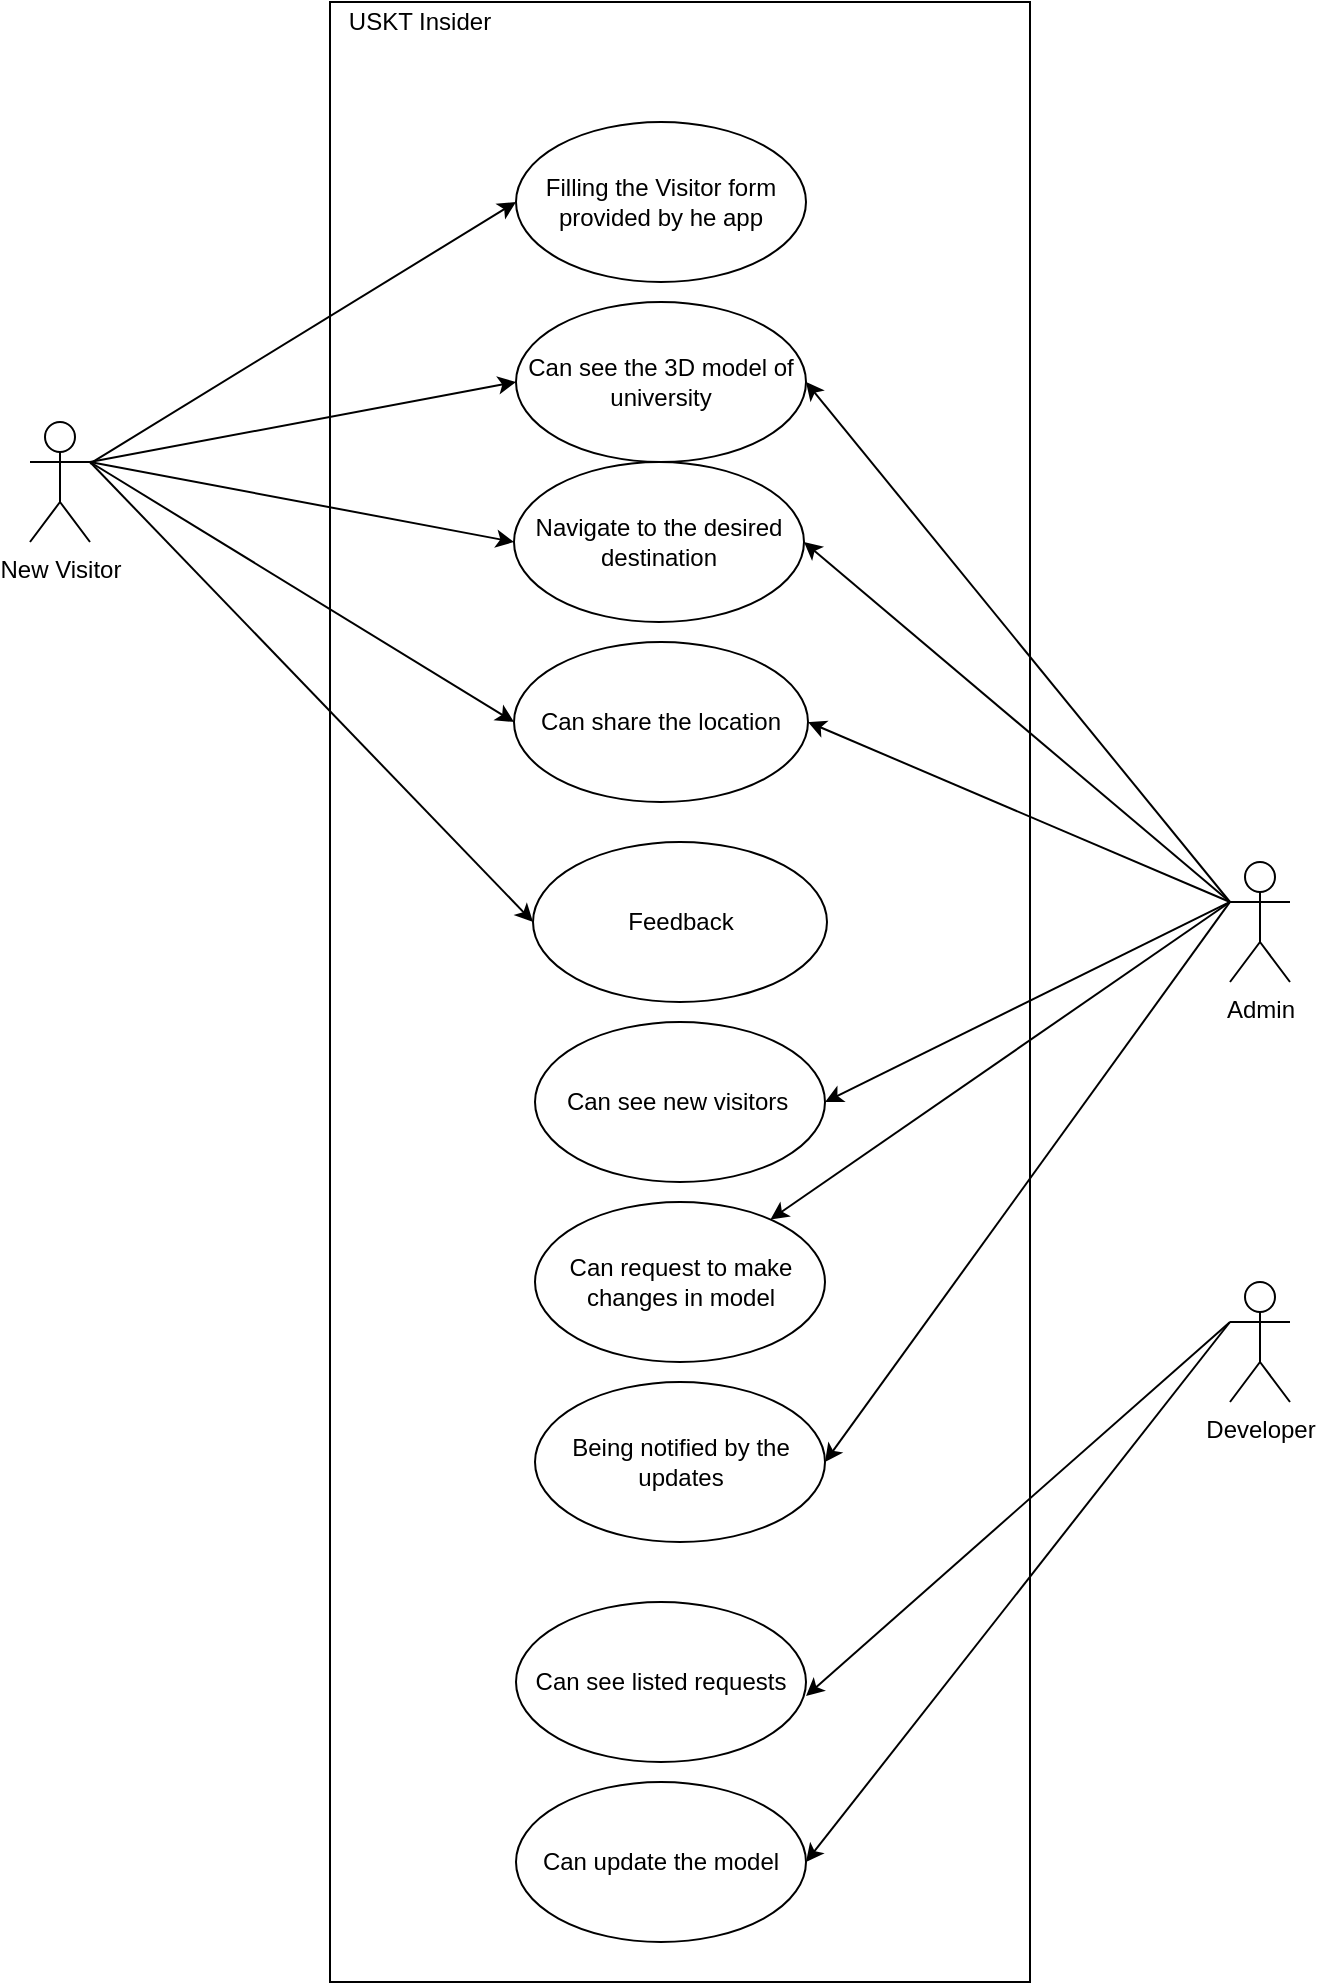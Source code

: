 <mxfile version="13.9.9" type="device"><diagram id="21kdsfJOO-MOqfpGtMok" name="Page-1"><mxGraphModel dx="852" dy="486" grid="1" gridSize="10" guides="1" tooltips="1" connect="1" arrows="1" fold="1" page="1" pageScale="1" pageWidth="850" pageHeight="1100" math="0" shadow="0"><root><mxCell id="0"/><mxCell id="1" parent="0"/><mxCell id="nhCoEyjxAJDf7HkvlTnM-12" value="" style="rounded=0;whiteSpace=wrap;html=1;align=left;" parent="1" vertex="1"><mxGeometry x="260" y="20" width="350" height="990" as="geometry"/></mxCell><mxCell id="nhCoEyjxAJDf7HkvlTnM-1" value="Filling the Visitor form provided by he app" style="ellipse;whiteSpace=wrap;html=1;" parent="1" vertex="1"><mxGeometry x="353" y="80" width="145" height="80" as="geometry"/></mxCell><mxCell id="nhCoEyjxAJDf7HkvlTnM-2" value="Can see the 3D model of university" style="ellipse;whiteSpace=wrap;html=1;" parent="1" vertex="1"><mxGeometry x="353" y="170" width="145" height="80" as="geometry"/></mxCell><mxCell id="nhCoEyjxAJDf7HkvlTnM-3" value="Navigate to the desired destination&lt;span style=&quot;color: rgba(0 , 0 , 0 , 0) ; font-family: monospace ; font-size: 0px&quot;&gt;%3CmxGraphModel%3E%3Croot%3E%3CmxCell%20id%3D%220%22%2F%3E%3CmxCell%20id%3D%221%22%20parent%3D%220%22%2F%3E%3CmxCell%20id%3D%222%22%20value%3D%22Can%20see%20the%203D%20model%20of%20university%22%20style%3D%22ellipse%3BwhiteSpace%3Dwrap%3Bhtml%3D1%3B%22%20vertex%3D%221%22%20parent%3D%221%22%3E%3CmxGeometry%20x%3D%22353%22%20y%3D%22200%22%20width%3D%22145%22%20height%3D%2280%22%20as%3D%22geometry%22%2F%3E%3C%2FmxCell%3E%3C%2Froot%3E%3C%2FmxGraphModel%3E&lt;/span&gt;" style="ellipse;whiteSpace=wrap;html=1;" parent="1" vertex="1"><mxGeometry x="352" y="250" width="145" height="80" as="geometry"/></mxCell><mxCell id="nhCoEyjxAJDf7HkvlTnM-5" value="Can see new visitors&amp;nbsp;" style="ellipse;whiteSpace=wrap;html=1;" parent="1" vertex="1"><mxGeometry x="362.5" y="530" width="145" height="80" as="geometry"/></mxCell><mxCell id="nhCoEyjxAJDf7HkvlTnM-6" value="Can request to make changes in model" style="ellipse;whiteSpace=wrap;html=1;" parent="1" vertex="1"><mxGeometry x="362.5" y="620" width="145" height="80" as="geometry"/></mxCell><mxCell id="nhCoEyjxAJDf7HkvlTnM-7" value="Can see listed requests" style="ellipse;whiteSpace=wrap;html=1;" parent="1" vertex="1"><mxGeometry x="353" y="820" width="145" height="80" as="geometry"/></mxCell><mxCell id="nhCoEyjxAJDf7HkvlTnM-8" value="Can update the model" style="ellipse;whiteSpace=wrap;html=1;" parent="1" vertex="1"><mxGeometry x="353" y="910" width="145" height="80" as="geometry"/></mxCell><mxCell id="nhCoEyjxAJDf7HkvlTnM-13" value="Developer" style="shape=umlActor;verticalLabelPosition=bottom;verticalAlign=top;html=1;outlineConnect=0;" parent="1" vertex="1"><mxGeometry x="710" y="660" width="30" height="60" as="geometry"/></mxCell><mxCell id="nhCoEyjxAJDf7HkvlTnM-14" value="New Visitor" style="shape=umlActor;verticalLabelPosition=bottom;verticalAlign=top;html=1;outlineConnect=0;" parent="1" vertex="1"><mxGeometry x="110" y="230" width="30" height="60" as="geometry"/></mxCell><mxCell id="nhCoEyjxAJDf7HkvlTnM-15" value="Admin" style="shape=umlActor;verticalLabelPosition=bottom;verticalAlign=top;html=1;outlineConnect=0;" parent="1" vertex="1"><mxGeometry x="710" y="450" width="30" height="60" as="geometry"/></mxCell><mxCell id="nhCoEyjxAJDf7HkvlTnM-18" value="" style="endArrow=classic;html=1;entryX=0;entryY=0.5;entryDx=0;entryDy=0;" parent="1" source="nhCoEyjxAJDf7HkvlTnM-14" target="nhCoEyjxAJDf7HkvlTnM-1" edge="1"><mxGeometry width="50" height="50" relative="1" as="geometry"><mxPoint x="140" y="190" as="sourcePoint"/><mxPoint x="190" y="140" as="targetPoint"/></mxGeometry></mxCell><mxCell id="nhCoEyjxAJDf7HkvlTnM-21" value="" style="endArrow=classic;html=1;entryX=0;entryY=0.5;entryDx=0;entryDy=0;" parent="1" target="nhCoEyjxAJDf7HkvlTnM-2" edge="1"><mxGeometry width="50" height="50" relative="1" as="geometry"><mxPoint x="140" y="250" as="sourcePoint"/><mxPoint x="220" y="260" as="targetPoint"/></mxGeometry></mxCell><mxCell id="nhCoEyjxAJDf7HkvlTnM-22" value="" style="endArrow=classic;html=1;entryX=0;entryY=0.5;entryDx=0;entryDy=0;exitX=1;exitY=0.333;exitDx=0;exitDy=0;exitPerimeter=0;" parent="1" source="nhCoEyjxAJDf7HkvlTnM-14" target="nhCoEyjxAJDf7HkvlTnM-3" edge="1"><mxGeometry width="50" height="50" relative="1" as="geometry"><mxPoint x="180" y="370" as="sourcePoint"/><mxPoint x="230" y="320" as="targetPoint"/></mxGeometry></mxCell><mxCell id="nhCoEyjxAJDf7HkvlTnM-23" value="" style="endArrow=classic;html=1;entryX=1;entryY=0.5;entryDx=0;entryDy=0;exitX=0;exitY=0.333;exitDx=0;exitDy=0;exitPerimeter=0;" parent="1" source="nhCoEyjxAJDf7HkvlTnM-15" target="nhCoEyjxAJDf7HkvlTnM-5" edge="1"><mxGeometry width="50" height="50" relative="1" as="geometry"><mxPoint x="660" y="340" as="sourcePoint"/><mxPoint x="710" y="290" as="targetPoint"/></mxGeometry></mxCell><mxCell id="nhCoEyjxAJDf7HkvlTnM-24" value="" style="endArrow=classic;html=1;exitX=0;exitY=0.333;exitDx=0;exitDy=0;exitPerimeter=0;" parent="1" source="nhCoEyjxAJDf7HkvlTnM-15" target="nhCoEyjxAJDf7HkvlTnM-6" edge="1"><mxGeometry width="50" height="50" relative="1" as="geometry"><mxPoint x="690" y="490" as="sourcePoint"/><mxPoint x="740" y="440" as="targetPoint"/></mxGeometry></mxCell><mxCell id="nhCoEyjxAJDf7HkvlTnM-25" value="" style="endArrow=classic;html=1;entryX=1;entryY=0.588;entryDx=0;entryDy=0;entryPerimeter=0;exitX=0;exitY=0.333;exitDx=0;exitDy=0;exitPerimeter=0;" parent="1" source="nhCoEyjxAJDf7HkvlTnM-13" target="nhCoEyjxAJDf7HkvlTnM-7" edge="1"><mxGeometry width="50" height="50" relative="1" as="geometry"><mxPoint x="670" y="540" as="sourcePoint"/><mxPoint x="720" y="490" as="targetPoint"/></mxGeometry></mxCell><mxCell id="nhCoEyjxAJDf7HkvlTnM-26" value="" style="endArrow=classic;html=1;entryX=1;entryY=0.5;entryDx=0;entryDy=0;" parent="1" target="nhCoEyjxAJDf7HkvlTnM-8" edge="1"><mxGeometry width="50" height="50" relative="1" as="geometry"><mxPoint x="710" y="680" as="sourcePoint"/><mxPoint x="760" y="680" as="targetPoint"/></mxGeometry></mxCell><mxCell id="nhCoEyjxAJDf7HkvlTnM-27" value="Can share the location" style="ellipse;whiteSpace=wrap;html=1;" parent="1" vertex="1"><mxGeometry x="352" y="340" width="147" height="80" as="geometry"/></mxCell><mxCell id="nhCoEyjxAJDf7HkvlTnM-28" value="" style="endArrow=classic;html=1;entryX=0;entryY=0.5;entryDx=0;entryDy=0;" parent="1" target="nhCoEyjxAJDf7HkvlTnM-27" edge="1"><mxGeometry width="50" height="50" relative="1" as="geometry"><mxPoint x="140" y="250" as="sourcePoint"/><mxPoint x="260" y="340" as="targetPoint"/></mxGeometry></mxCell><mxCell id="nhCoEyjxAJDf7HkvlTnM-29" value="" style="endArrow=classic;html=1;entryX=1;entryY=0.5;entryDx=0;entryDy=0;" parent="1" target="nhCoEyjxAJDf7HkvlTnM-2" edge="1"><mxGeometry width="50" height="50" relative="1" as="geometry"><mxPoint x="710" y="470" as="sourcePoint"/><mxPoint x="730" y="360" as="targetPoint"/></mxGeometry></mxCell><mxCell id="nhCoEyjxAJDf7HkvlTnM-30" value="" style="endArrow=classic;html=1;entryX=1;entryY=0.5;entryDx=0;entryDy=0;" parent="1" target="nhCoEyjxAJDf7HkvlTnM-3" edge="1"><mxGeometry width="50" height="50" relative="1" as="geometry"><mxPoint x="710" y="470" as="sourcePoint"/><mxPoint x="750" y="370" as="targetPoint"/></mxGeometry></mxCell><mxCell id="nhCoEyjxAJDf7HkvlTnM-31" value="" style="endArrow=classic;html=1;entryX=1;entryY=0.5;entryDx=0;entryDy=0;" parent="1" target="nhCoEyjxAJDf7HkvlTnM-27" edge="1"><mxGeometry width="50" height="50" relative="1" as="geometry"><mxPoint x="710" y="470" as="sourcePoint"/><mxPoint x="750" y="360" as="targetPoint"/></mxGeometry></mxCell><mxCell id="nhCoEyjxAJDf7HkvlTnM-32" value="Being notified by the updates" style="ellipse;whiteSpace=wrap;html=1;" parent="1" vertex="1"><mxGeometry x="362.5" y="710" width="145" height="80" as="geometry"/></mxCell><mxCell id="nhCoEyjxAJDf7HkvlTnM-33" value="" style="endArrow=classic;html=1;exitX=0;exitY=0.333;exitDx=0;exitDy=0;exitPerimeter=0;entryX=1;entryY=0.5;entryDx=0;entryDy=0;" parent="1" source="nhCoEyjxAJDf7HkvlTnM-15" target="nhCoEyjxAJDf7HkvlTnM-32" edge="1"><mxGeometry width="50" height="50" relative="1" as="geometry"><mxPoint x="670" y="600" as="sourcePoint"/><mxPoint x="720" y="550" as="targetPoint"/></mxGeometry></mxCell><mxCell id="_Tryz6NQKXk0gAw_4Get-1" value="Feedback" style="ellipse;whiteSpace=wrap;html=1;" parent="1" vertex="1"><mxGeometry x="361.5" y="440" width="147" height="80" as="geometry"/></mxCell><mxCell id="_Tryz6NQKXk0gAw_4Get-2" value="" style="endArrow=classic;html=1;entryX=0;entryY=0.5;entryDx=0;entryDy=0;" parent="1" target="_Tryz6NQKXk0gAw_4Get-1" edge="1"><mxGeometry width="50" height="50" relative="1" as="geometry"><mxPoint x="140" y="250" as="sourcePoint"/><mxPoint x="362" y="390" as="targetPoint"/></mxGeometry></mxCell><mxCell id="xU5Xmvc4KCq_q0wd3bnf-1" value="USKT Insider" style="text;html=1;strokeColor=none;fillColor=none;align=center;verticalAlign=middle;whiteSpace=wrap;rounded=0;" vertex="1" parent="1"><mxGeometry x="260" y="20" width="90" height="20" as="geometry"/></mxCell></root></mxGraphModel></diagram></mxfile>